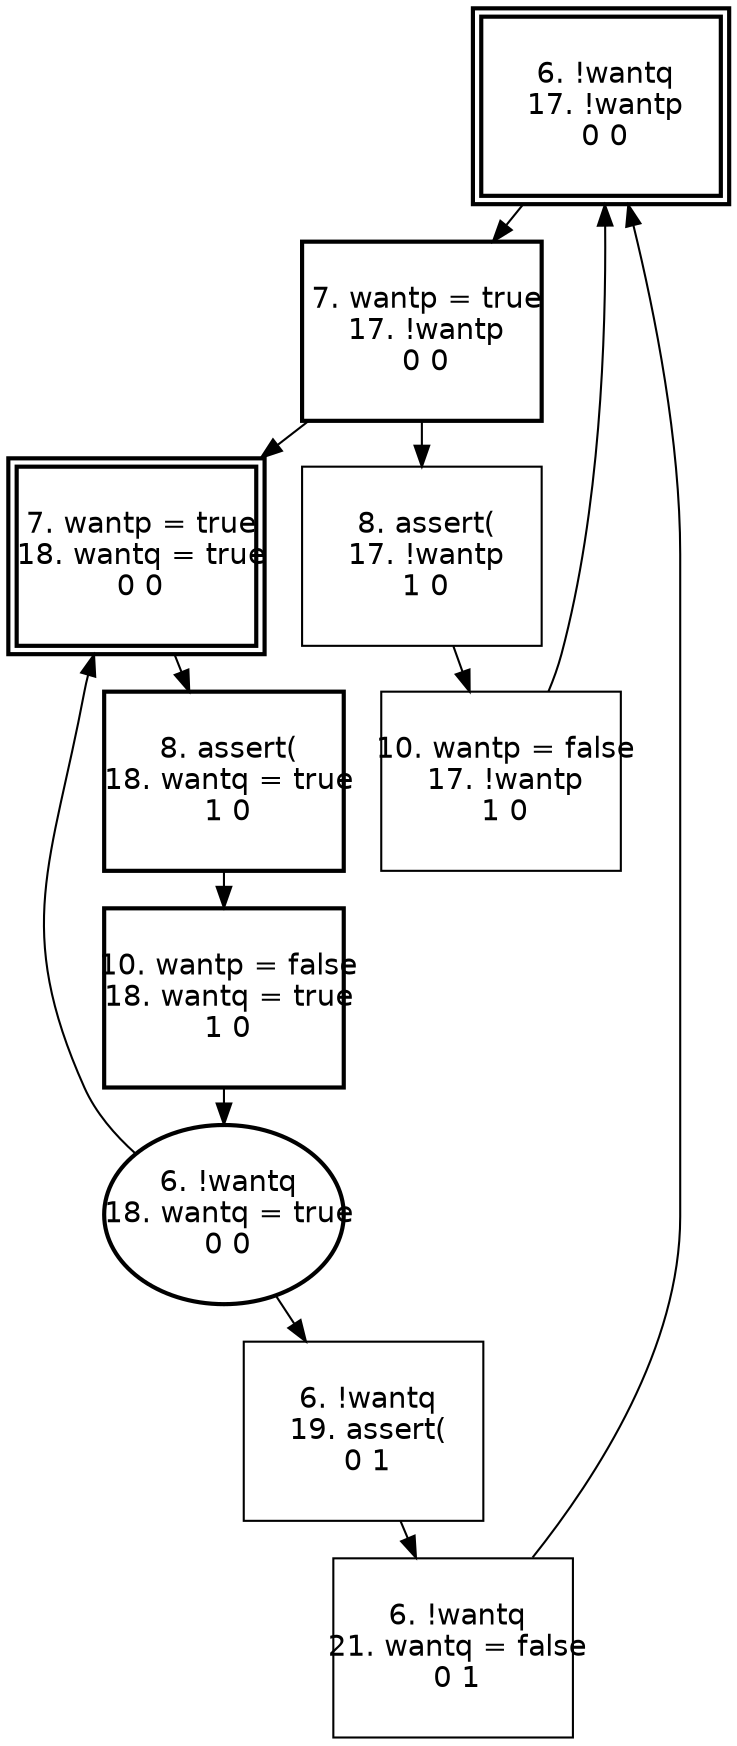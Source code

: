 digraph "" {
  graph [size="16,12",ranksep=.25];               
  node [shape=box,fontname=Helvetica,fontsize=14];
  node [width=1.6,height=1.2,fixedsize=true];     
 0 [label=" 6. !wantq\n 17. !wantp\n 0 0\n" peripheries = 2  style = bold ];
 1 [label=" 7. wantp = true\n 17. !wantp\n 0 0\n" style = bold ];
 2 [label=" 8. assert(\n 17. !wantp\n 1 0\n"];
 3 [label=" 10. wantp = false\n 17. !wantp\n 1 0\n"];
 4 [label=" 7. wantp = true\n 18. wantq = true\n 0 0\n" peripheries = 2  style = bold ];
 5 [label=" 8. assert(\n 18. wantq = true\n 1 0\n" style = bold ];
 6 [label=" 10. wantp = false\n 18. wantq = true\n 1 0\n" style = bold ];
 7 [label=" 6. !wantq\n 18. wantq = true\n 0 0\n" shape = ellipse  style = bold ];
 8 [label=" 6. !wantq\n 19. assert(\n 0 1\n"];
 9 [label=" 6. !wantq\n 21. wantq = false\n 0 1\n"];
 0 -> 1;
 1 -> 2;
 2 -> 3;
 3 -> 0;
 1 -> 4;
 4 -> 5;
 5 -> 6;
 6 -> 7;
 7 -> 4;
 7 -> 8;
 8 -> 9;
 9 -> 0;
}
